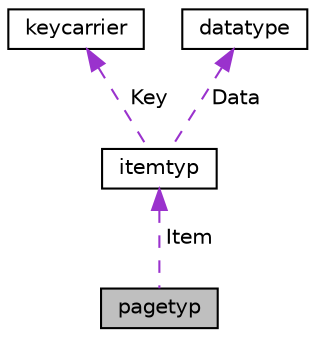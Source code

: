 digraph "pagetyp"
{
  edge [fontname="Helvetica",fontsize="10",labelfontname="Helvetica",labelfontsize="10"];
  node [fontname="Helvetica",fontsize="10",shape=record];
  Node1 [label="pagetyp",height=0.2,width=0.4,color="black", fillcolor="grey75", style="filled", fontcolor="black"];
  Node2 -> Node1 [dir="back",color="darkorchid3",fontsize="10",style="dashed",label=" Item" ,fontname="Helvetica"];
  Node2 [label="itemtyp",height=0.2,width=0.4,color="black", fillcolor="white", style="filled",URL="$d5/dac/structitemtyp.html"];
  Node3 -> Node2 [dir="back",color="darkorchid3",fontsize="10",style="dashed",label=" Key" ,fontname="Helvetica"];
  Node3 [label="keycarrier",height=0.2,width=0.4,color="black", fillcolor="white", style="filled",URL="$db/d8b/structkeycarrier.html"];
  Node4 -> Node2 [dir="back",color="darkorchid3",fontsize="10",style="dashed",label=" Data" ,fontname="Helvetica"];
  Node4 [label="datatype",height=0.2,width=0.4,color="black", fillcolor="white", style="filled",URL="$d6/d22/structdatatype.html"];
}
